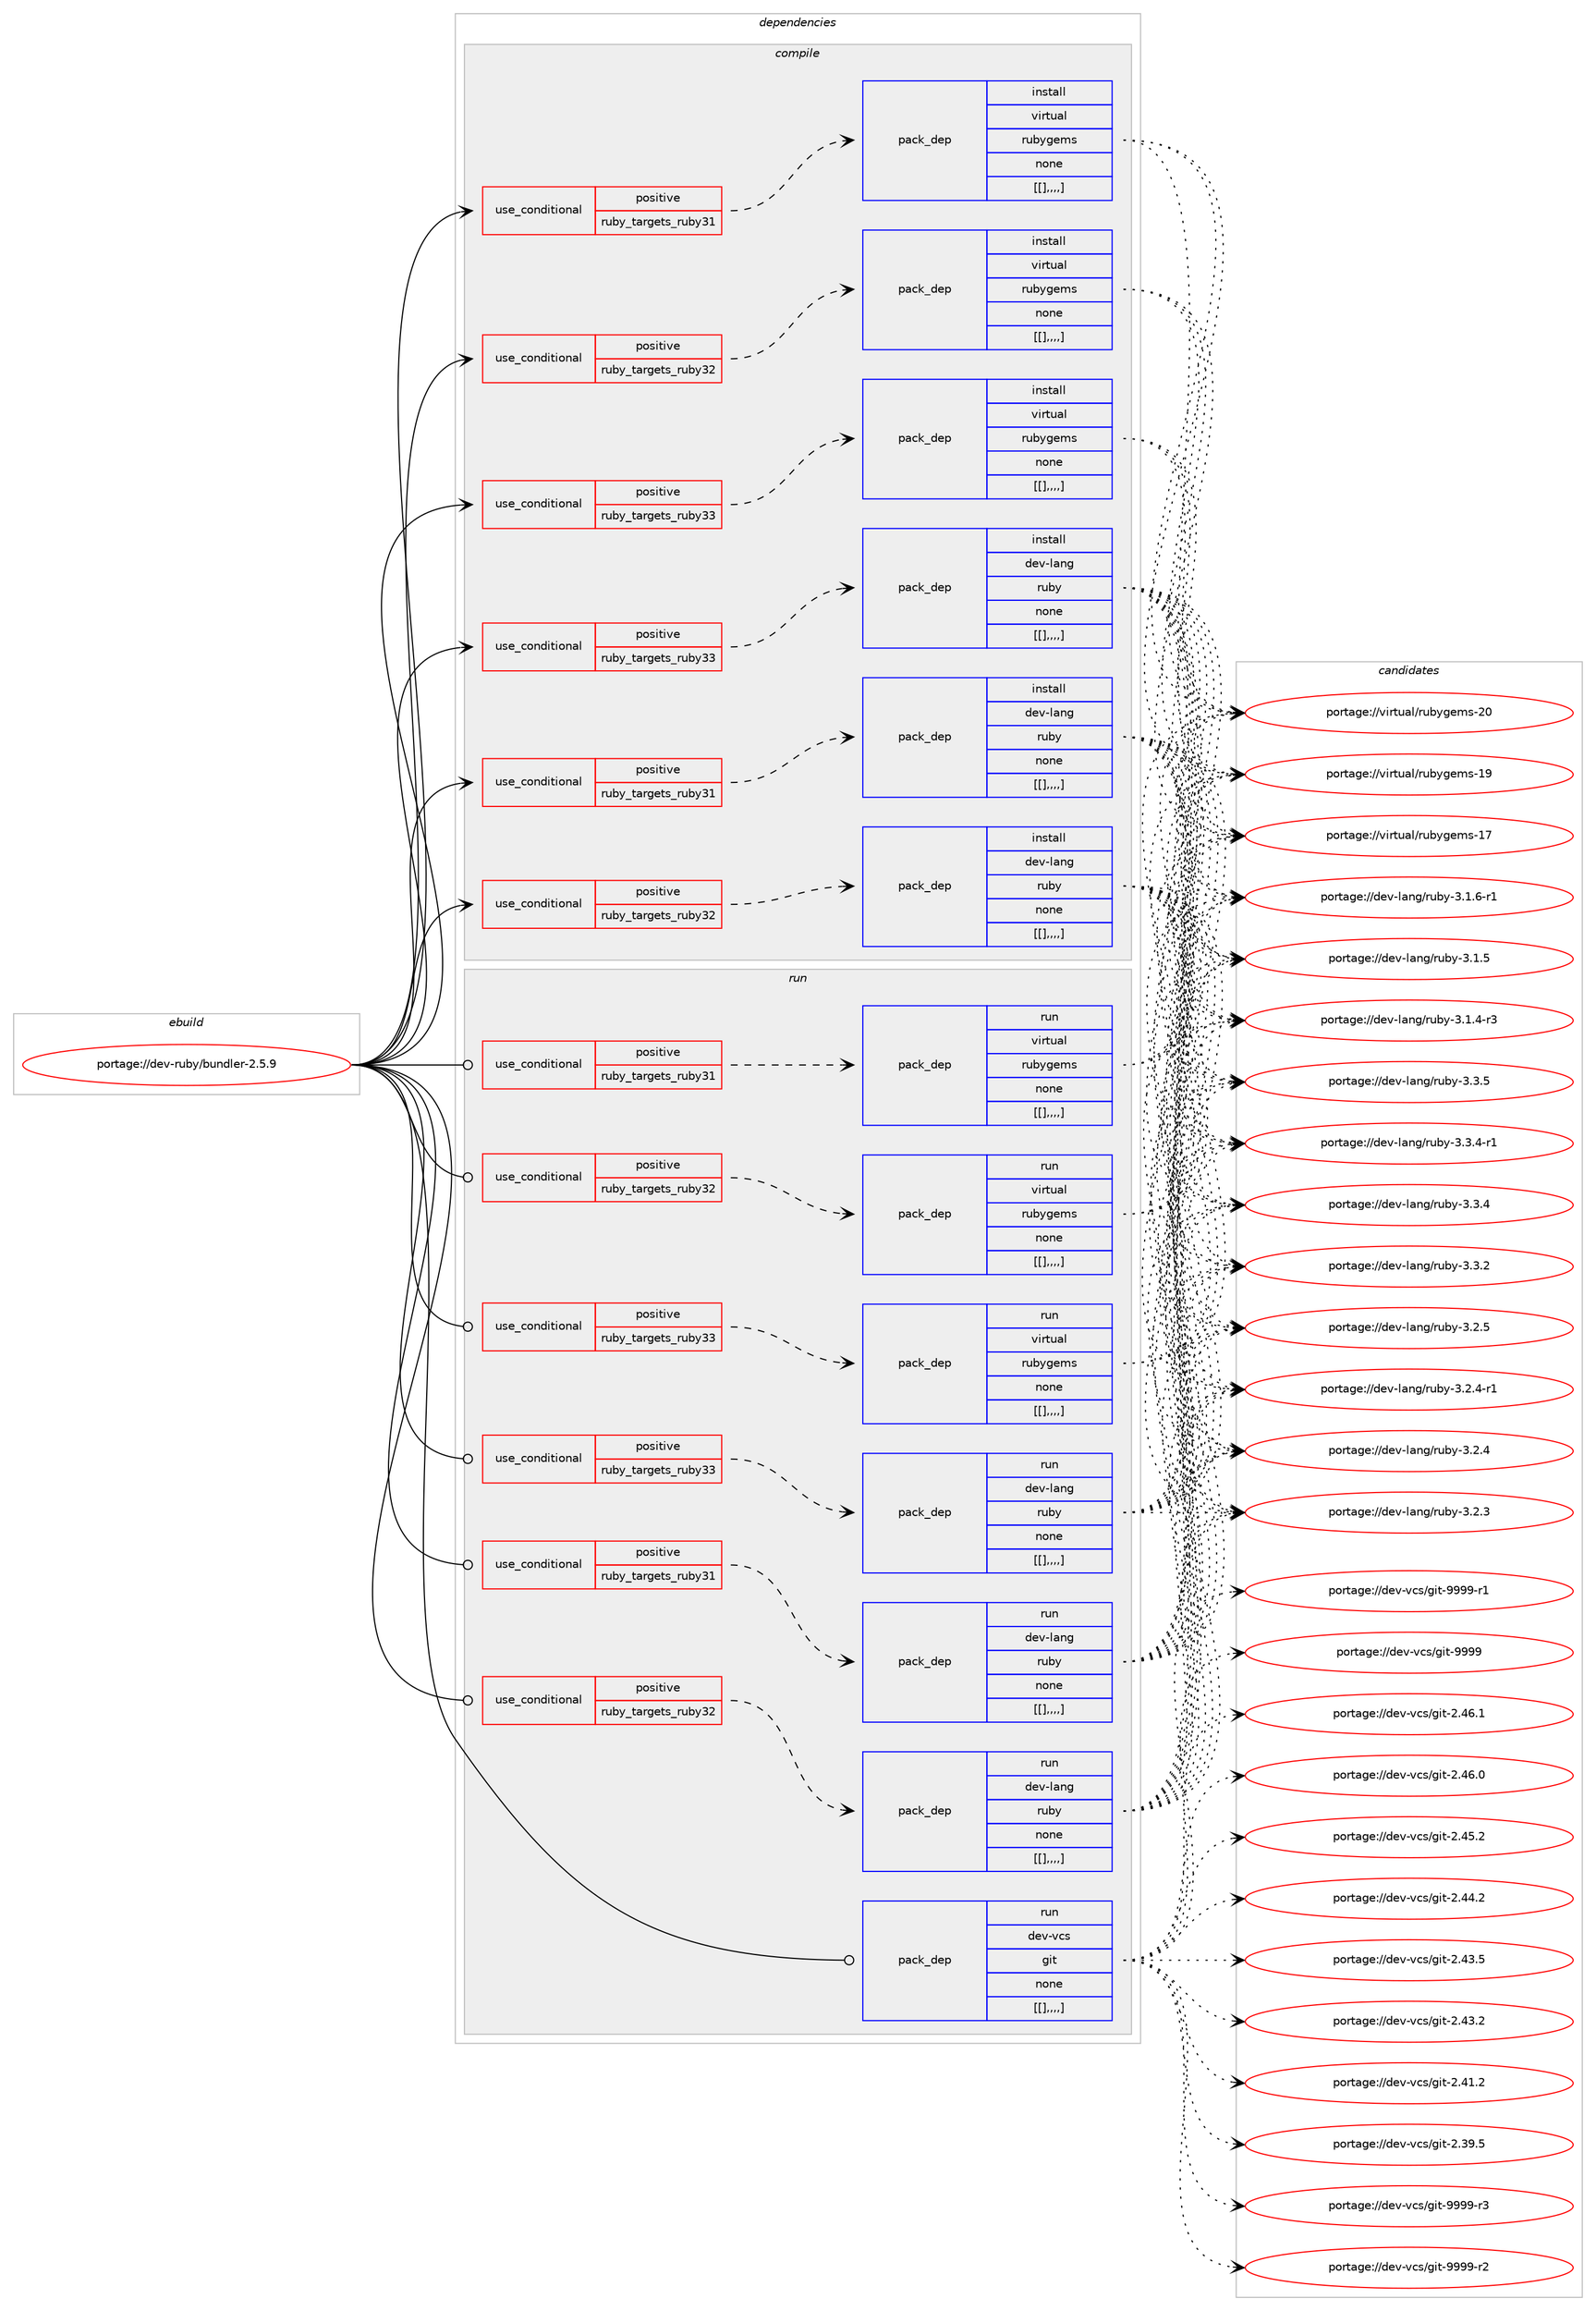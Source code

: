 digraph prolog {

# *************
# Graph options
# *************

newrank=true;
concentrate=true;
compound=true;
graph [rankdir=LR,fontname=Helvetica,fontsize=10,ranksep=1.5];#, ranksep=2.5, nodesep=0.2];
edge  [arrowhead=vee];
node  [fontname=Helvetica,fontsize=10];

# **********
# The ebuild
# **********

subgraph cluster_leftcol {
color=gray;
label=<<i>ebuild</i>>;
id [label="portage://dev-ruby/bundler-2.5.9", color=red, width=4, href="../dev-ruby/bundler-2.5.9.svg"];
}

# ****************
# The dependencies
# ****************

subgraph cluster_midcol {
color=gray;
label=<<i>dependencies</i>>;
subgraph cluster_compile {
fillcolor="#eeeeee";
style=filled;
label=<<i>compile</i>>;
subgraph cond47114 {
dependency181979 [label=<<TABLE BORDER="0" CELLBORDER="1" CELLSPACING="0" CELLPADDING="4"><TR><TD ROWSPAN="3" CELLPADDING="10">use_conditional</TD></TR><TR><TD>positive</TD></TR><TR><TD>ruby_targets_ruby31</TD></TR></TABLE>>, shape=none, color=red];
subgraph pack133584 {
dependency181980 [label=<<TABLE BORDER="0" CELLBORDER="1" CELLSPACING="0" CELLPADDING="4" WIDTH="220"><TR><TD ROWSPAN="6" CELLPADDING="30">pack_dep</TD></TR><TR><TD WIDTH="110">install</TD></TR><TR><TD>dev-lang</TD></TR><TR><TD>ruby</TD></TR><TR><TD>none</TD></TR><TR><TD>[[],,,,]</TD></TR></TABLE>>, shape=none, color=blue];
}
dependency181979:e -> dependency181980:w [weight=20,style="dashed",arrowhead="vee"];
}
id:e -> dependency181979:w [weight=20,style="solid",arrowhead="vee"];
subgraph cond47115 {
dependency181981 [label=<<TABLE BORDER="0" CELLBORDER="1" CELLSPACING="0" CELLPADDING="4"><TR><TD ROWSPAN="3" CELLPADDING="10">use_conditional</TD></TR><TR><TD>positive</TD></TR><TR><TD>ruby_targets_ruby31</TD></TR></TABLE>>, shape=none, color=red];
subgraph pack133585 {
dependency181982 [label=<<TABLE BORDER="0" CELLBORDER="1" CELLSPACING="0" CELLPADDING="4" WIDTH="220"><TR><TD ROWSPAN="6" CELLPADDING="30">pack_dep</TD></TR><TR><TD WIDTH="110">install</TD></TR><TR><TD>virtual</TD></TR><TR><TD>rubygems</TD></TR><TR><TD>none</TD></TR><TR><TD>[[],,,,]</TD></TR></TABLE>>, shape=none, color=blue];
}
dependency181981:e -> dependency181982:w [weight=20,style="dashed",arrowhead="vee"];
}
id:e -> dependency181981:w [weight=20,style="solid",arrowhead="vee"];
subgraph cond47116 {
dependency181983 [label=<<TABLE BORDER="0" CELLBORDER="1" CELLSPACING="0" CELLPADDING="4"><TR><TD ROWSPAN="3" CELLPADDING="10">use_conditional</TD></TR><TR><TD>positive</TD></TR><TR><TD>ruby_targets_ruby32</TD></TR></TABLE>>, shape=none, color=red];
subgraph pack133586 {
dependency181984 [label=<<TABLE BORDER="0" CELLBORDER="1" CELLSPACING="0" CELLPADDING="4" WIDTH="220"><TR><TD ROWSPAN="6" CELLPADDING="30">pack_dep</TD></TR><TR><TD WIDTH="110">install</TD></TR><TR><TD>dev-lang</TD></TR><TR><TD>ruby</TD></TR><TR><TD>none</TD></TR><TR><TD>[[],,,,]</TD></TR></TABLE>>, shape=none, color=blue];
}
dependency181983:e -> dependency181984:w [weight=20,style="dashed",arrowhead="vee"];
}
id:e -> dependency181983:w [weight=20,style="solid",arrowhead="vee"];
subgraph cond47117 {
dependency181985 [label=<<TABLE BORDER="0" CELLBORDER="1" CELLSPACING="0" CELLPADDING="4"><TR><TD ROWSPAN="3" CELLPADDING="10">use_conditional</TD></TR><TR><TD>positive</TD></TR><TR><TD>ruby_targets_ruby32</TD></TR></TABLE>>, shape=none, color=red];
subgraph pack133587 {
dependency181986 [label=<<TABLE BORDER="0" CELLBORDER="1" CELLSPACING="0" CELLPADDING="4" WIDTH="220"><TR><TD ROWSPAN="6" CELLPADDING="30">pack_dep</TD></TR><TR><TD WIDTH="110">install</TD></TR><TR><TD>virtual</TD></TR><TR><TD>rubygems</TD></TR><TR><TD>none</TD></TR><TR><TD>[[],,,,]</TD></TR></TABLE>>, shape=none, color=blue];
}
dependency181985:e -> dependency181986:w [weight=20,style="dashed",arrowhead="vee"];
}
id:e -> dependency181985:w [weight=20,style="solid",arrowhead="vee"];
subgraph cond47118 {
dependency181987 [label=<<TABLE BORDER="0" CELLBORDER="1" CELLSPACING="0" CELLPADDING="4"><TR><TD ROWSPAN="3" CELLPADDING="10">use_conditional</TD></TR><TR><TD>positive</TD></TR><TR><TD>ruby_targets_ruby33</TD></TR></TABLE>>, shape=none, color=red];
subgraph pack133588 {
dependency181988 [label=<<TABLE BORDER="0" CELLBORDER="1" CELLSPACING="0" CELLPADDING="4" WIDTH="220"><TR><TD ROWSPAN="6" CELLPADDING="30">pack_dep</TD></TR><TR><TD WIDTH="110">install</TD></TR><TR><TD>dev-lang</TD></TR><TR><TD>ruby</TD></TR><TR><TD>none</TD></TR><TR><TD>[[],,,,]</TD></TR></TABLE>>, shape=none, color=blue];
}
dependency181987:e -> dependency181988:w [weight=20,style="dashed",arrowhead="vee"];
}
id:e -> dependency181987:w [weight=20,style="solid",arrowhead="vee"];
subgraph cond47119 {
dependency181989 [label=<<TABLE BORDER="0" CELLBORDER="1" CELLSPACING="0" CELLPADDING="4"><TR><TD ROWSPAN="3" CELLPADDING="10">use_conditional</TD></TR><TR><TD>positive</TD></TR><TR><TD>ruby_targets_ruby33</TD></TR></TABLE>>, shape=none, color=red];
subgraph pack133589 {
dependency181990 [label=<<TABLE BORDER="0" CELLBORDER="1" CELLSPACING="0" CELLPADDING="4" WIDTH="220"><TR><TD ROWSPAN="6" CELLPADDING="30">pack_dep</TD></TR><TR><TD WIDTH="110">install</TD></TR><TR><TD>virtual</TD></TR><TR><TD>rubygems</TD></TR><TR><TD>none</TD></TR><TR><TD>[[],,,,]</TD></TR></TABLE>>, shape=none, color=blue];
}
dependency181989:e -> dependency181990:w [weight=20,style="dashed",arrowhead="vee"];
}
id:e -> dependency181989:w [weight=20,style="solid",arrowhead="vee"];
}
subgraph cluster_compileandrun {
fillcolor="#eeeeee";
style=filled;
label=<<i>compile and run</i>>;
}
subgraph cluster_run {
fillcolor="#eeeeee";
style=filled;
label=<<i>run</i>>;
subgraph cond47120 {
dependency181991 [label=<<TABLE BORDER="0" CELLBORDER="1" CELLSPACING="0" CELLPADDING="4"><TR><TD ROWSPAN="3" CELLPADDING="10">use_conditional</TD></TR><TR><TD>positive</TD></TR><TR><TD>ruby_targets_ruby31</TD></TR></TABLE>>, shape=none, color=red];
subgraph pack133590 {
dependency181992 [label=<<TABLE BORDER="0" CELLBORDER="1" CELLSPACING="0" CELLPADDING="4" WIDTH="220"><TR><TD ROWSPAN="6" CELLPADDING="30">pack_dep</TD></TR><TR><TD WIDTH="110">run</TD></TR><TR><TD>dev-lang</TD></TR><TR><TD>ruby</TD></TR><TR><TD>none</TD></TR><TR><TD>[[],,,,]</TD></TR></TABLE>>, shape=none, color=blue];
}
dependency181991:e -> dependency181992:w [weight=20,style="dashed",arrowhead="vee"];
}
id:e -> dependency181991:w [weight=20,style="solid",arrowhead="odot"];
subgraph cond47121 {
dependency181993 [label=<<TABLE BORDER="0" CELLBORDER="1" CELLSPACING="0" CELLPADDING="4"><TR><TD ROWSPAN="3" CELLPADDING="10">use_conditional</TD></TR><TR><TD>positive</TD></TR><TR><TD>ruby_targets_ruby31</TD></TR></TABLE>>, shape=none, color=red];
subgraph pack133591 {
dependency181994 [label=<<TABLE BORDER="0" CELLBORDER="1" CELLSPACING="0" CELLPADDING="4" WIDTH="220"><TR><TD ROWSPAN="6" CELLPADDING="30">pack_dep</TD></TR><TR><TD WIDTH="110">run</TD></TR><TR><TD>virtual</TD></TR><TR><TD>rubygems</TD></TR><TR><TD>none</TD></TR><TR><TD>[[],,,,]</TD></TR></TABLE>>, shape=none, color=blue];
}
dependency181993:e -> dependency181994:w [weight=20,style="dashed",arrowhead="vee"];
}
id:e -> dependency181993:w [weight=20,style="solid",arrowhead="odot"];
subgraph cond47122 {
dependency181995 [label=<<TABLE BORDER="0" CELLBORDER="1" CELLSPACING="0" CELLPADDING="4"><TR><TD ROWSPAN="3" CELLPADDING="10">use_conditional</TD></TR><TR><TD>positive</TD></TR><TR><TD>ruby_targets_ruby32</TD></TR></TABLE>>, shape=none, color=red];
subgraph pack133592 {
dependency181996 [label=<<TABLE BORDER="0" CELLBORDER="1" CELLSPACING="0" CELLPADDING="4" WIDTH="220"><TR><TD ROWSPAN="6" CELLPADDING="30">pack_dep</TD></TR><TR><TD WIDTH="110">run</TD></TR><TR><TD>dev-lang</TD></TR><TR><TD>ruby</TD></TR><TR><TD>none</TD></TR><TR><TD>[[],,,,]</TD></TR></TABLE>>, shape=none, color=blue];
}
dependency181995:e -> dependency181996:w [weight=20,style="dashed",arrowhead="vee"];
}
id:e -> dependency181995:w [weight=20,style="solid",arrowhead="odot"];
subgraph cond47123 {
dependency181997 [label=<<TABLE BORDER="0" CELLBORDER="1" CELLSPACING="0" CELLPADDING="4"><TR><TD ROWSPAN="3" CELLPADDING="10">use_conditional</TD></TR><TR><TD>positive</TD></TR><TR><TD>ruby_targets_ruby32</TD></TR></TABLE>>, shape=none, color=red];
subgraph pack133593 {
dependency181998 [label=<<TABLE BORDER="0" CELLBORDER="1" CELLSPACING="0" CELLPADDING="4" WIDTH="220"><TR><TD ROWSPAN="6" CELLPADDING="30">pack_dep</TD></TR><TR><TD WIDTH="110">run</TD></TR><TR><TD>virtual</TD></TR><TR><TD>rubygems</TD></TR><TR><TD>none</TD></TR><TR><TD>[[],,,,]</TD></TR></TABLE>>, shape=none, color=blue];
}
dependency181997:e -> dependency181998:w [weight=20,style="dashed",arrowhead="vee"];
}
id:e -> dependency181997:w [weight=20,style="solid",arrowhead="odot"];
subgraph cond47124 {
dependency181999 [label=<<TABLE BORDER="0" CELLBORDER="1" CELLSPACING="0" CELLPADDING="4"><TR><TD ROWSPAN="3" CELLPADDING="10">use_conditional</TD></TR><TR><TD>positive</TD></TR><TR><TD>ruby_targets_ruby33</TD></TR></TABLE>>, shape=none, color=red];
subgraph pack133594 {
dependency182000 [label=<<TABLE BORDER="0" CELLBORDER="1" CELLSPACING="0" CELLPADDING="4" WIDTH="220"><TR><TD ROWSPAN="6" CELLPADDING="30">pack_dep</TD></TR><TR><TD WIDTH="110">run</TD></TR><TR><TD>dev-lang</TD></TR><TR><TD>ruby</TD></TR><TR><TD>none</TD></TR><TR><TD>[[],,,,]</TD></TR></TABLE>>, shape=none, color=blue];
}
dependency181999:e -> dependency182000:w [weight=20,style="dashed",arrowhead="vee"];
}
id:e -> dependency181999:w [weight=20,style="solid",arrowhead="odot"];
subgraph cond47125 {
dependency182001 [label=<<TABLE BORDER="0" CELLBORDER="1" CELLSPACING="0" CELLPADDING="4"><TR><TD ROWSPAN="3" CELLPADDING="10">use_conditional</TD></TR><TR><TD>positive</TD></TR><TR><TD>ruby_targets_ruby33</TD></TR></TABLE>>, shape=none, color=red];
subgraph pack133595 {
dependency182002 [label=<<TABLE BORDER="0" CELLBORDER="1" CELLSPACING="0" CELLPADDING="4" WIDTH="220"><TR><TD ROWSPAN="6" CELLPADDING="30">pack_dep</TD></TR><TR><TD WIDTH="110">run</TD></TR><TR><TD>virtual</TD></TR><TR><TD>rubygems</TD></TR><TR><TD>none</TD></TR><TR><TD>[[],,,,]</TD></TR></TABLE>>, shape=none, color=blue];
}
dependency182001:e -> dependency182002:w [weight=20,style="dashed",arrowhead="vee"];
}
id:e -> dependency182001:w [weight=20,style="solid",arrowhead="odot"];
subgraph pack133596 {
dependency182003 [label=<<TABLE BORDER="0" CELLBORDER="1" CELLSPACING="0" CELLPADDING="4" WIDTH="220"><TR><TD ROWSPAN="6" CELLPADDING="30">pack_dep</TD></TR><TR><TD WIDTH="110">run</TD></TR><TR><TD>dev-vcs</TD></TR><TR><TD>git</TD></TR><TR><TD>none</TD></TR><TR><TD>[[],,,,]</TD></TR></TABLE>>, shape=none, color=blue];
}
id:e -> dependency182003:w [weight=20,style="solid",arrowhead="odot"];
}
}

# **************
# The candidates
# **************

subgraph cluster_choices {
rank=same;
color=gray;
label=<<i>candidates</i>>;

subgraph choice133584 {
color=black;
nodesep=1;
choice10010111845108971101034711411798121455146514653 [label="portage://dev-lang/ruby-3.3.5", color=red, width=4,href="../dev-lang/ruby-3.3.5.svg"];
choice100101118451089711010347114117981214551465146524511449 [label="portage://dev-lang/ruby-3.3.4-r1", color=red, width=4,href="../dev-lang/ruby-3.3.4-r1.svg"];
choice10010111845108971101034711411798121455146514652 [label="portage://dev-lang/ruby-3.3.4", color=red, width=4,href="../dev-lang/ruby-3.3.4.svg"];
choice10010111845108971101034711411798121455146514650 [label="portage://dev-lang/ruby-3.3.2", color=red, width=4,href="../dev-lang/ruby-3.3.2.svg"];
choice10010111845108971101034711411798121455146504653 [label="portage://dev-lang/ruby-3.2.5", color=red, width=4,href="../dev-lang/ruby-3.2.5.svg"];
choice100101118451089711010347114117981214551465046524511449 [label="portage://dev-lang/ruby-3.2.4-r1", color=red, width=4,href="../dev-lang/ruby-3.2.4-r1.svg"];
choice10010111845108971101034711411798121455146504652 [label="portage://dev-lang/ruby-3.2.4", color=red, width=4,href="../dev-lang/ruby-3.2.4.svg"];
choice10010111845108971101034711411798121455146504651 [label="portage://dev-lang/ruby-3.2.3", color=red, width=4,href="../dev-lang/ruby-3.2.3.svg"];
choice100101118451089711010347114117981214551464946544511449 [label="portage://dev-lang/ruby-3.1.6-r1", color=red, width=4,href="../dev-lang/ruby-3.1.6-r1.svg"];
choice10010111845108971101034711411798121455146494653 [label="portage://dev-lang/ruby-3.1.5", color=red, width=4,href="../dev-lang/ruby-3.1.5.svg"];
choice100101118451089711010347114117981214551464946524511451 [label="portage://dev-lang/ruby-3.1.4-r3", color=red, width=4,href="../dev-lang/ruby-3.1.4-r3.svg"];
dependency181980:e -> choice10010111845108971101034711411798121455146514653:w [style=dotted,weight="100"];
dependency181980:e -> choice100101118451089711010347114117981214551465146524511449:w [style=dotted,weight="100"];
dependency181980:e -> choice10010111845108971101034711411798121455146514652:w [style=dotted,weight="100"];
dependency181980:e -> choice10010111845108971101034711411798121455146514650:w [style=dotted,weight="100"];
dependency181980:e -> choice10010111845108971101034711411798121455146504653:w [style=dotted,weight="100"];
dependency181980:e -> choice100101118451089711010347114117981214551465046524511449:w [style=dotted,weight="100"];
dependency181980:e -> choice10010111845108971101034711411798121455146504652:w [style=dotted,weight="100"];
dependency181980:e -> choice10010111845108971101034711411798121455146504651:w [style=dotted,weight="100"];
dependency181980:e -> choice100101118451089711010347114117981214551464946544511449:w [style=dotted,weight="100"];
dependency181980:e -> choice10010111845108971101034711411798121455146494653:w [style=dotted,weight="100"];
dependency181980:e -> choice100101118451089711010347114117981214551464946524511451:w [style=dotted,weight="100"];
}
subgraph choice133585 {
color=black;
nodesep=1;
choice118105114116117971084711411798121103101109115455048 [label="portage://virtual/rubygems-20", color=red, width=4,href="../virtual/rubygems-20.svg"];
choice118105114116117971084711411798121103101109115454957 [label="portage://virtual/rubygems-19", color=red, width=4,href="../virtual/rubygems-19.svg"];
choice118105114116117971084711411798121103101109115454955 [label="portage://virtual/rubygems-17", color=red, width=4,href="../virtual/rubygems-17.svg"];
dependency181982:e -> choice118105114116117971084711411798121103101109115455048:w [style=dotted,weight="100"];
dependency181982:e -> choice118105114116117971084711411798121103101109115454957:w [style=dotted,weight="100"];
dependency181982:e -> choice118105114116117971084711411798121103101109115454955:w [style=dotted,weight="100"];
}
subgraph choice133586 {
color=black;
nodesep=1;
choice10010111845108971101034711411798121455146514653 [label="portage://dev-lang/ruby-3.3.5", color=red, width=4,href="../dev-lang/ruby-3.3.5.svg"];
choice100101118451089711010347114117981214551465146524511449 [label="portage://dev-lang/ruby-3.3.4-r1", color=red, width=4,href="../dev-lang/ruby-3.3.4-r1.svg"];
choice10010111845108971101034711411798121455146514652 [label="portage://dev-lang/ruby-3.3.4", color=red, width=4,href="../dev-lang/ruby-3.3.4.svg"];
choice10010111845108971101034711411798121455146514650 [label="portage://dev-lang/ruby-3.3.2", color=red, width=4,href="../dev-lang/ruby-3.3.2.svg"];
choice10010111845108971101034711411798121455146504653 [label="portage://dev-lang/ruby-3.2.5", color=red, width=4,href="../dev-lang/ruby-3.2.5.svg"];
choice100101118451089711010347114117981214551465046524511449 [label="portage://dev-lang/ruby-3.2.4-r1", color=red, width=4,href="../dev-lang/ruby-3.2.4-r1.svg"];
choice10010111845108971101034711411798121455146504652 [label="portage://dev-lang/ruby-3.2.4", color=red, width=4,href="../dev-lang/ruby-3.2.4.svg"];
choice10010111845108971101034711411798121455146504651 [label="portage://dev-lang/ruby-3.2.3", color=red, width=4,href="../dev-lang/ruby-3.2.3.svg"];
choice100101118451089711010347114117981214551464946544511449 [label="portage://dev-lang/ruby-3.1.6-r1", color=red, width=4,href="../dev-lang/ruby-3.1.6-r1.svg"];
choice10010111845108971101034711411798121455146494653 [label="portage://dev-lang/ruby-3.1.5", color=red, width=4,href="../dev-lang/ruby-3.1.5.svg"];
choice100101118451089711010347114117981214551464946524511451 [label="portage://dev-lang/ruby-3.1.4-r3", color=red, width=4,href="../dev-lang/ruby-3.1.4-r3.svg"];
dependency181984:e -> choice10010111845108971101034711411798121455146514653:w [style=dotted,weight="100"];
dependency181984:e -> choice100101118451089711010347114117981214551465146524511449:w [style=dotted,weight="100"];
dependency181984:e -> choice10010111845108971101034711411798121455146514652:w [style=dotted,weight="100"];
dependency181984:e -> choice10010111845108971101034711411798121455146514650:w [style=dotted,weight="100"];
dependency181984:e -> choice10010111845108971101034711411798121455146504653:w [style=dotted,weight="100"];
dependency181984:e -> choice100101118451089711010347114117981214551465046524511449:w [style=dotted,weight="100"];
dependency181984:e -> choice10010111845108971101034711411798121455146504652:w [style=dotted,weight="100"];
dependency181984:e -> choice10010111845108971101034711411798121455146504651:w [style=dotted,weight="100"];
dependency181984:e -> choice100101118451089711010347114117981214551464946544511449:w [style=dotted,weight="100"];
dependency181984:e -> choice10010111845108971101034711411798121455146494653:w [style=dotted,weight="100"];
dependency181984:e -> choice100101118451089711010347114117981214551464946524511451:w [style=dotted,weight="100"];
}
subgraph choice133587 {
color=black;
nodesep=1;
choice118105114116117971084711411798121103101109115455048 [label="portage://virtual/rubygems-20", color=red, width=4,href="../virtual/rubygems-20.svg"];
choice118105114116117971084711411798121103101109115454957 [label="portage://virtual/rubygems-19", color=red, width=4,href="../virtual/rubygems-19.svg"];
choice118105114116117971084711411798121103101109115454955 [label="portage://virtual/rubygems-17", color=red, width=4,href="../virtual/rubygems-17.svg"];
dependency181986:e -> choice118105114116117971084711411798121103101109115455048:w [style=dotted,weight="100"];
dependency181986:e -> choice118105114116117971084711411798121103101109115454957:w [style=dotted,weight="100"];
dependency181986:e -> choice118105114116117971084711411798121103101109115454955:w [style=dotted,weight="100"];
}
subgraph choice133588 {
color=black;
nodesep=1;
choice10010111845108971101034711411798121455146514653 [label="portage://dev-lang/ruby-3.3.5", color=red, width=4,href="../dev-lang/ruby-3.3.5.svg"];
choice100101118451089711010347114117981214551465146524511449 [label="portage://dev-lang/ruby-3.3.4-r1", color=red, width=4,href="../dev-lang/ruby-3.3.4-r1.svg"];
choice10010111845108971101034711411798121455146514652 [label="portage://dev-lang/ruby-3.3.4", color=red, width=4,href="../dev-lang/ruby-3.3.4.svg"];
choice10010111845108971101034711411798121455146514650 [label="portage://dev-lang/ruby-3.3.2", color=red, width=4,href="../dev-lang/ruby-3.3.2.svg"];
choice10010111845108971101034711411798121455146504653 [label="portage://dev-lang/ruby-3.2.5", color=red, width=4,href="../dev-lang/ruby-3.2.5.svg"];
choice100101118451089711010347114117981214551465046524511449 [label="portage://dev-lang/ruby-3.2.4-r1", color=red, width=4,href="../dev-lang/ruby-3.2.4-r1.svg"];
choice10010111845108971101034711411798121455146504652 [label="portage://dev-lang/ruby-3.2.4", color=red, width=4,href="../dev-lang/ruby-3.2.4.svg"];
choice10010111845108971101034711411798121455146504651 [label="portage://dev-lang/ruby-3.2.3", color=red, width=4,href="../dev-lang/ruby-3.2.3.svg"];
choice100101118451089711010347114117981214551464946544511449 [label="portage://dev-lang/ruby-3.1.6-r1", color=red, width=4,href="../dev-lang/ruby-3.1.6-r1.svg"];
choice10010111845108971101034711411798121455146494653 [label="portage://dev-lang/ruby-3.1.5", color=red, width=4,href="../dev-lang/ruby-3.1.5.svg"];
choice100101118451089711010347114117981214551464946524511451 [label="portage://dev-lang/ruby-3.1.4-r3", color=red, width=4,href="../dev-lang/ruby-3.1.4-r3.svg"];
dependency181988:e -> choice10010111845108971101034711411798121455146514653:w [style=dotted,weight="100"];
dependency181988:e -> choice100101118451089711010347114117981214551465146524511449:w [style=dotted,weight="100"];
dependency181988:e -> choice10010111845108971101034711411798121455146514652:w [style=dotted,weight="100"];
dependency181988:e -> choice10010111845108971101034711411798121455146514650:w [style=dotted,weight="100"];
dependency181988:e -> choice10010111845108971101034711411798121455146504653:w [style=dotted,weight="100"];
dependency181988:e -> choice100101118451089711010347114117981214551465046524511449:w [style=dotted,weight="100"];
dependency181988:e -> choice10010111845108971101034711411798121455146504652:w [style=dotted,weight="100"];
dependency181988:e -> choice10010111845108971101034711411798121455146504651:w [style=dotted,weight="100"];
dependency181988:e -> choice100101118451089711010347114117981214551464946544511449:w [style=dotted,weight="100"];
dependency181988:e -> choice10010111845108971101034711411798121455146494653:w [style=dotted,weight="100"];
dependency181988:e -> choice100101118451089711010347114117981214551464946524511451:w [style=dotted,weight="100"];
}
subgraph choice133589 {
color=black;
nodesep=1;
choice118105114116117971084711411798121103101109115455048 [label="portage://virtual/rubygems-20", color=red, width=4,href="../virtual/rubygems-20.svg"];
choice118105114116117971084711411798121103101109115454957 [label="portage://virtual/rubygems-19", color=red, width=4,href="../virtual/rubygems-19.svg"];
choice118105114116117971084711411798121103101109115454955 [label="portage://virtual/rubygems-17", color=red, width=4,href="../virtual/rubygems-17.svg"];
dependency181990:e -> choice118105114116117971084711411798121103101109115455048:w [style=dotted,weight="100"];
dependency181990:e -> choice118105114116117971084711411798121103101109115454957:w [style=dotted,weight="100"];
dependency181990:e -> choice118105114116117971084711411798121103101109115454955:w [style=dotted,weight="100"];
}
subgraph choice133590 {
color=black;
nodesep=1;
choice10010111845108971101034711411798121455146514653 [label="portage://dev-lang/ruby-3.3.5", color=red, width=4,href="../dev-lang/ruby-3.3.5.svg"];
choice100101118451089711010347114117981214551465146524511449 [label="portage://dev-lang/ruby-3.3.4-r1", color=red, width=4,href="../dev-lang/ruby-3.3.4-r1.svg"];
choice10010111845108971101034711411798121455146514652 [label="portage://dev-lang/ruby-3.3.4", color=red, width=4,href="../dev-lang/ruby-3.3.4.svg"];
choice10010111845108971101034711411798121455146514650 [label="portage://dev-lang/ruby-3.3.2", color=red, width=4,href="../dev-lang/ruby-3.3.2.svg"];
choice10010111845108971101034711411798121455146504653 [label="portage://dev-lang/ruby-3.2.5", color=red, width=4,href="../dev-lang/ruby-3.2.5.svg"];
choice100101118451089711010347114117981214551465046524511449 [label="portage://dev-lang/ruby-3.2.4-r1", color=red, width=4,href="../dev-lang/ruby-3.2.4-r1.svg"];
choice10010111845108971101034711411798121455146504652 [label="portage://dev-lang/ruby-3.2.4", color=red, width=4,href="../dev-lang/ruby-3.2.4.svg"];
choice10010111845108971101034711411798121455146504651 [label="portage://dev-lang/ruby-3.2.3", color=red, width=4,href="../dev-lang/ruby-3.2.3.svg"];
choice100101118451089711010347114117981214551464946544511449 [label="portage://dev-lang/ruby-3.1.6-r1", color=red, width=4,href="../dev-lang/ruby-3.1.6-r1.svg"];
choice10010111845108971101034711411798121455146494653 [label="portage://dev-lang/ruby-3.1.5", color=red, width=4,href="../dev-lang/ruby-3.1.5.svg"];
choice100101118451089711010347114117981214551464946524511451 [label="portage://dev-lang/ruby-3.1.4-r3", color=red, width=4,href="../dev-lang/ruby-3.1.4-r3.svg"];
dependency181992:e -> choice10010111845108971101034711411798121455146514653:w [style=dotted,weight="100"];
dependency181992:e -> choice100101118451089711010347114117981214551465146524511449:w [style=dotted,weight="100"];
dependency181992:e -> choice10010111845108971101034711411798121455146514652:w [style=dotted,weight="100"];
dependency181992:e -> choice10010111845108971101034711411798121455146514650:w [style=dotted,weight="100"];
dependency181992:e -> choice10010111845108971101034711411798121455146504653:w [style=dotted,weight="100"];
dependency181992:e -> choice100101118451089711010347114117981214551465046524511449:w [style=dotted,weight="100"];
dependency181992:e -> choice10010111845108971101034711411798121455146504652:w [style=dotted,weight="100"];
dependency181992:e -> choice10010111845108971101034711411798121455146504651:w [style=dotted,weight="100"];
dependency181992:e -> choice100101118451089711010347114117981214551464946544511449:w [style=dotted,weight="100"];
dependency181992:e -> choice10010111845108971101034711411798121455146494653:w [style=dotted,weight="100"];
dependency181992:e -> choice100101118451089711010347114117981214551464946524511451:w [style=dotted,weight="100"];
}
subgraph choice133591 {
color=black;
nodesep=1;
choice118105114116117971084711411798121103101109115455048 [label="portage://virtual/rubygems-20", color=red, width=4,href="../virtual/rubygems-20.svg"];
choice118105114116117971084711411798121103101109115454957 [label="portage://virtual/rubygems-19", color=red, width=4,href="../virtual/rubygems-19.svg"];
choice118105114116117971084711411798121103101109115454955 [label="portage://virtual/rubygems-17", color=red, width=4,href="../virtual/rubygems-17.svg"];
dependency181994:e -> choice118105114116117971084711411798121103101109115455048:w [style=dotted,weight="100"];
dependency181994:e -> choice118105114116117971084711411798121103101109115454957:w [style=dotted,weight="100"];
dependency181994:e -> choice118105114116117971084711411798121103101109115454955:w [style=dotted,weight="100"];
}
subgraph choice133592 {
color=black;
nodesep=1;
choice10010111845108971101034711411798121455146514653 [label="portage://dev-lang/ruby-3.3.5", color=red, width=4,href="../dev-lang/ruby-3.3.5.svg"];
choice100101118451089711010347114117981214551465146524511449 [label="portage://dev-lang/ruby-3.3.4-r1", color=red, width=4,href="../dev-lang/ruby-3.3.4-r1.svg"];
choice10010111845108971101034711411798121455146514652 [label="portage://dev-lang/ruby-3.3.4", color=red, width=4,href="../dev-lang/ruby-3.3.4.svg"];
choice10010111845108971101034711411798121455146514650 [label="portage://dev-lang/ruby-3.3.2", color=red, width=4,href="../dev-lang/ruby-3.3.2.svg"];
choice10010111845108971101034711411798121455146504653 [label="portage://dev-lang/ruby-3.2.5", color=red, width=4,href="../dev-lang/ruby-3.2.5.svg"];
choice100101118451089711010347114117981214551465046524511449 [label="portage://dev-lang/ruby-3.2.4-r1", color=red, width=4,href="../dev-lang/ruby-3.2.4-r1.svg"];
choice10010111845108971101034711411798121455146504652 [label="portage://dev-lang/ruby-3.2.4", color=red, width=4,href="../dev-lang/ruby-3.2.4.svg"];
choice10010111845108971101034711411798121455146504651 [label="portage://dev-lang/ruby-3.2.3", color=red, width=4,href="../dev-lang/ruby-3.2.3.svg"];
choice100101118451089711010347114117981214551464946544511449 [label="portage://dev-lang/ruby-3.1.6-r1", color=red, width=4,href="../dev-lang/ruby-3.1.6-r1.svg"];
choice10010111845108971101034711411798121455146494653 [label="portage://dev-lang/ruby-3.1.5", color=red, width=4,href="../dev-lang/ruby-3.1.5.svg"];
choice100101118451089711010347114117981214551464946524511451 [label="portage://dev-lang/ruby-3.1.4-r3", color=red, width=4,href="../dev-lang/ruby-3.1.4-r3.svg"];
dependency181996:e -> choice10010111845108971101034711411798121455146514653:w [style=dotted,weight="100"];
dependency181996:e -> choice100101118451089711010347114117981214551465146524511449:w [style=dotted,weight="100"];
dependency181996:e -> choice10010111845108971101034711411798121455146514652:w [style=dotted,weight="100"];
dependency181996:e -> choice10010111845108971101034711411798121455146514650:w [style=dotted,weight="100"];
dependency181996:e -> choice10010111845108971101034711411798121455146504653:w [style=dotted,weight="100"];
dependency181996:e -> choice100101118451089711010347114117981214551465046524511449:w [style=dotted,weight="100"];
dependency181996:e -> choice10010111845108971101034711411798121455146504652:w [style=dotted,weight="100"];
dependency181996:e -> choice10010111845108971101034711411798121455146504651:w [style=dotted,weight="100"];
dependency181996:e -> choice100101118451089711010347114117981214551464946544511449:w [style=dotted,weight="100"];
dependency181996:e -> choice10010111845108971101034711411798121455146494653:w [style=dotted,weight="100"];
dependency181996:e -> choice100101118451089711010347114117981214551464946524511451:w [style=dotted,weight="100"];
}
subgraph choice133593 {
color=black;
nodesep=1;
choice118105114116117971084711411798121103101109115455048 [label="portage://virtual/rubygems-20", color=red, width=4,href="../virtual/rubygems-20.svg"];
choice118105114116117971084711411798121103101109115454957 [label="portage://virtual/rubygems-19", color=red, width=4,href="../virtual/rubygems-19.svg"];
choice118105114116117971084711411798121103101109115454955 [label="portage://virtual/rubygems-17", color=red, width=4,href="../virtual/rubygems-17.svg"];
dependency181998:e -> choice118105114116117971084711411798121103101109115455048:w [style=dotted,weight="100"];
dependency181998:e -> choice118105114116117971084711411798121103101109115454957:w [style=dotted,weight="100"];
dependency181998:e -> choice118105114116117971084711411798121103101109115454955:w [style=dotted,weight="100"];
}
subgraph choice133594 {
color=black;
nodesep=1;
choice10010111845108971101034711411798121455146514653 [label="portage://dev-lang/ruby-3.3.5", color=red, width=4,href="../dev-lang/ruby-3.3.5.svg"];
choice100101118451089711010347114117981214551465146524511449 [label="portage://dev-lang/ruby-3.3.4-r1", color=red, width=4,href="../dev-lang/ruby-3.3.4-r1.svg"];
choice10010111845108971101034711411798121455146514652 [label="portage://dev-lang/ruby-3.3.4", color=red, width=4,href="../dev-lang/ruby-3.3.4.svg"];
choice10010111845108971101034711411798121455146514650 [label="portage://dev-lang/ruby-3.3.2", color=red, width=4,href="../dev-lang/ruby-3.3.2.svg"];
choice10010111845108971101034711411798121455146504653 [label="portage://dev-lang/ruby-3.2.5", color=red, width=4,href="../dev-lang/ruby-3.2.5.svg"];
choice100101118451089711010347114117981214551465046524511449 [label="portage://dev-lang/ruby-3.2.4-r1", color=red, width=4,href="../dev-lang/ruby-3.2.4-r1.svg"];
choice10010111845108971101034711411798121455146504652 [label="portage://dev-lang/ruby-3.2.4", color=red, width=4,href="../dev-lang/ruby-3.2.4.svg"];
choice10010111845108971101034711411798121455146504651 [label="portage://dev-lang/ruby-3.2.3", color=red, width=4,href="../dev-lang/ruby-3.2.3.svg"];
choice100101118451089711010347114117981214551464946544511449 [label="portage://dev-lang/ruby-3.1.6-r1", color=red, width=4,href="../dev-lang/ruby-3.1.6-r1.svg"];
choice10010111845108971101034711411798121455146494653 [label="portage://dev-lang/ruby-3.1.5", color=red, width=4,href="../dev-lang/ruby-3.1.5.svg"];
choice100101118451089711010347114117981214551464946524511451 [label="portage://dev-lang/ruby-3.1.4-r3", color=red, width=4,href="../dev-lang/ruby-3.1.4-r3.svg"];
dependency182000:e -> choice10010111845108971101034711411798121455146514653:w [style=dotted,weight="100"];
dependency182000:e -> choice100101118451089711010347114117981214551465146524511449:w [style=dotted,weight="100"];
dependency182000:e -> choice10010111845108971101034711411798121455146514652:w [style=dotted,weight="100"];
dependency182000:e -> choice10010111845108971101034711411798121455146514650:w [style=dotted,weight="100"];
dependency182000:e -> choice10010111845108971101034711411798121455146504653:w [style=dotted,weight="100"];
dependency182000:e -> choice100101118451089711010347114117981214551465046524511449:w [style=dotted,weight="100"];
dependency182000:e -> choice10010111845108971101034711411798121455146504652:w [style=dotted,weight="100"];
dependency182000:e -> choice10010111845108971101034711411798121455146504651:w [style=dotted,weight="100"];
dependency182000:e -> choice100101118451089711010347114117981214551464946544511449:w [style=dotted,weight="100"];
dependency182000:e -> choice10010111845108971101034711411798121455146494653:w [style=dotted,weight="100"];
dependency182000:e -> choice100101118451089711010347114117981214551464946524511451:w [style=dotted,weight="100"];
}
subgraph choice133595 {
color=black;
nodesep=1;
choice118105114116117971084711411798121103101109115455048 [label="portage://virtual/rubygems-20", color=red, width=4,href="../virtual/rubygems-20.svg"];
choice118105114116117971084711411798121103101109115454957 [label="portage://virtual/rubygems-19", color=red, width=4,href="../virtual/rubygems-19.svg"];
choice118105114116117971084711411798121103101109115454955 [label="portage://virtual/rubygems-17", color=red, width=4,href="../virtual/rubygems-17.svg"];
dependency182002:e -> choice118105114116117971084711411798121103101109115455048:w [style=dotted,weight="100"];
dependency182002:e -> choice118105114116117971084711411798121103101109115454957:w [style=dotted,weight="100"];
dependency182002:e -> choice118105114116117971084711411798121103101109115454955:w [style=dotted,weight="100"];
}
subgraph choice133596 {
color=black;
nodesep=1;
choice10010111845118991154710310511645575757574511451 [label="portage://dev-vcs/git-9999-r3", color=red, width=4,href="../dev-vcs/git-9999-r3.svg"];
choice10010111845118991154710310511645575757574511450 [label="portage://dev-vcs/git-9999-r2", color=red, width=4,href="../dev-vcs/git-9999-r2.svg"];
choice10010111845118991154710310511645575757574511449 [label="portage://dev-vcs/git-9999-r1", color=red, width=4,href="../dev-vcs/git-9999-r1.svg"];
choice1001011184511899115471031051164557575757 [label="portage://dev-vcs/git-9999", color=red, width=4,href="../dev-vcs/git-9999.svg"];
choice10010111845118991154710310511645504652544649 [label="portage://dev-vcs/git-2.46.1", color=red, width=4,href="../dev-vcs/git-2.46.1.svg"];
choice10010111845118991154710310511645504652544648 [label="portage://dev-vcs/git-2.46.0", color=red, width=4,href="../dev-vcs/git-2.46.0.svg"];
choice10010111845118991154710310511645504652534650 [label="portage://dev-vcs/git-2.45.2", color=red, width=4,href="../dev-vcs/git-2.45.2.svg"];
choice10010111845118991154710310511645504652524650 [label="portage://dev-vcs/git-2.44.2", color=red, width=4,href="../dev-vcs/git-2.44.2.svg"];
choice10010111845118991154710310511645504652514653 [label="portage://dev-vcs/git-2.43.5", color=red, width=4,href="../dev-vcs/git-2.43.5.svg"];
choice10010111845118991154710310511645504652514650 [label="portage://dev-vcs/git-2.43.2", color=red, width=4,href="../dev-vcs/git-2.43.2.svg"];
choice10010111845118991154710310511645504652494650 [label="portage://dev-vcs/git-2.41.2", color=red, width=4,href="../dev-vcs/git-2.41.2.svg"];
choice10010111845118991154710310511645504651574653 [label="portage://dev-vcs/git-2.39.5", color=red, width=4,href="../dev-vcs/git-2.39.5.svg"];
dependency182003:e -> choice10010111845118991154710310511645575757574511451:w [style=dotted,weight="100"];
dependency182003:e -> choice10010111845118991154710310511645575757574511450:w [style=dotted,weight="100"];
dependency182003:e -> choice10010111845118991154710310511645575757574511449:w [style=dotted,weight="100"];
dependency182003:e -> choice1001011184511899115471031051164557575757:w [style=dotted,weight="100"];
dependency182003:e -> choice10010111845118991154710310511645504652544649:w [style=dotted,weight="100"];
dependency182003:e -> choice10010111845118991154710310511645504652544648:w [style=dotted,weight="100"];
dependency182003:e -> choice10010111845118991154710310511645504652534650:w [style=dotted,weight="100"];
dependency182003:e -> choice10010111845118991154710310511645504652524650:w [style=dotted,weight="100"];
dependency182003:e -> choice10010111845118991154710310511645504652514653:w [style=dotted,weight="100"];
dependency182003:e -> choice10010111845118991154710310511645504652514650:w [style=dotted,weight="100"];
dependency182003:e -> choice10010111845118991154710310511645504652494650:w [style=dotted,weight="100"];
dependency182003:e -> choice10010111845118991154710310511645504651574653:w [style=dotted,weight="100"];
}
}

}
